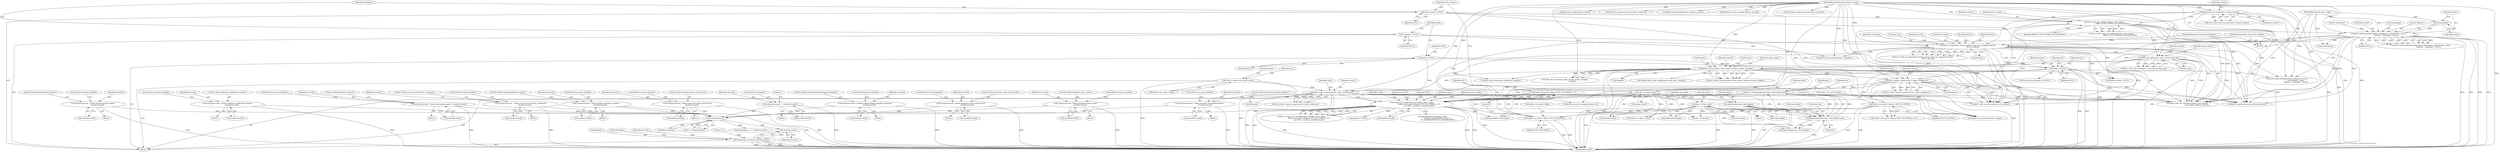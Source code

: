 digraph "0_krb5_cf1a0c411b2668c57c41e9c4efd15ba17b6b322c@API" {
"1000951" [label="(Call,strlen(strresult))"];
"1000915" [label="(Call,strlen(strresult))"];
"1000388" [label="(Call,strlcpy(strresult, \"Failed initializing auth context\",\n                sizeof(strresult)))"];
"1000456" [label="(Call,strlcpy(strresult, \"Failed replying to application request\",\n                sizeof(strresult)))"];
"1000497" [label="(Call,strlcpy(strresult, \"Failed decrypting request\", sizeof(strresult)))"];
"1000615" [label="(Call,strlcpy(strresult, \"Ticket must be derived from a password\",\n                sizeof(strresult)))"];
"1000437" [label="(Call,strlcpy(strresult, \"Failed reading application request\",\n                sizeof(strresult)))"];
"1000591" [label="(Call,strlcpy(strresult, \"Failed unparsing client name for log\",\n                sizeof(strresult)))"];
"1000897" [label="(Call,strlcpy(strresult, \"\", sizeof(strresult)))"];
"1000412" [label="(Call,strlcpy(strresult, \"Failed building kadmin/changepw principal\",\n                sizeof(strresult)))"];
"1000572" [label="(Call,strlcpy(strresult, \"Failed unparsing target name for log\",\n                        sizeof(strresult)))"];
"1000370" [label="(Call,strlcpy(strresult, \"Failed initializing auth context\",\n                sizeof(strresult)))"];
"1000634" [label="(Call,schpw_util_wrapper(server_handle, client, target,\n                             (ticket->enc_part2->flags & TKT_FLG_INITIAL) != 0,\n                             ptr, NULL, strresult, sizeof(strresult)))"];
"1000123" [label="(MethodParameterIn,void *server_handle)"];
"1000580" [label="(Call,krb5_unparse_name(context, client, &clientstr))"];
"1000559" [label="(Call,krb5_unparse_name(context, target, &targetstr))"];
"1000482" [label="(Call,krb5_rd_priv(context, auth_context, &cipher, &clear, &replay))"];
"1000445" [label="(Call,krb5_mk_rep(context, auth_context, &ap_rep))"];
"1000420" [label="(Call,krb5_rd_req(context, &auth_context, &ap_req, changepw, keytab,\n                      NULL, &ticket))"];
"1000396" [label="(Call,krb5_build_principal(context, &changepw, strlen(realm), realm,\n                               \"kadmin\", \"changepw\", NULL))"];
"1000378" [label="(Call,krb5_auth_con_setflags(context, auth_context,\n                                 KRB5_AUTH_CONTEXT_DO_SEQUENCE))"];
"1000360" [label="(Call,krb5_auth_con_init(context, &auth_context))"];
"1000122" [label="(MethodParameterIn,krb5_context context)"];
"1000149" [label="(Call,auth_context = NULL)"];
"1000400" [label="(Call,strlen(realm))"];
"1000124" [label="(MethodParameterIn,char *realm)"];
"1000153" [label="(Call,changepw = NULL)"];
"1000125" [label="(MethodParameterIn,krb5_keytab keytab)"];
"1000553" [label="(Call,target != NULL)"];
"1000158" [label="(Call,target = NULL)"];
"1000503" [label="(Call,client = ticket->enc_part2->client)"];
"1000638" [label="(Call,(ticket->enc_part2->flags & TKT_FLG_INITIAL) != 0)"];
"1000639" [label="(Call,ticket->enc_part2->flags & TKT_FLG_INITIAL)"];
"1000603" [label="(Call,ticket->enc_part2->flags & TKT_FLG_INITIAL)"];
"1000621" [label="(Call,ptr = k5memdup0(clear.data, clear.length, &ret))"];
"1000623" [label="(Call,k5memdup0(clear.data, clear.length, &ret))"];
"1000539" [label="(Call,zapfree(clear.data, clear.length))"];
"1000145" [label="(Call,clear = empty_data())"];
"1000546" [label="(Call,clear = *clear_data)"];
"1000533" [label="(Call,strlcpy(strresult, \"Failed decoding ChangePasswdData\",\n                    sizeof(strresult)))"];
"1000948" [label="(Call,memcpy(ptr, strresult, strlen(strresult)))"];
"1000923" [label="(Call,malloc(clear.length))"];
"1000457" [label="(Identifier,strresult)"];
"1000487" [label="(Call,&clear)"];
"1000913" [label="(Call,2 + strlen(strresult))"];
"1000389" [label="(Identifier,strresult)"];
"1000484" [label="(Identifier,auth_context)"];
"1000581" [label="(Identifier,context)"];
"1000538" [label="(ControlStructure,goto chpwfail;)"];
"1000160" [label="(Identifier,NULL)"];
"1000897" [label="(Call,strlcpy(strresult, \"\", sizeof(strresult)))"];
"1000609" [label="(Identifier,TKT_FLG_INITIAL)"];
"1000646" [label="(Literal,0)"];
"1000422" [label="(Call,&auth_context)"];
"1000630" [label="(Call,&ret)"];
"1000615" [label="(Call,strlcpy(strresult, \"Ticket must be derived from a password\",\n                sizeof(strresult)))"];
"1000943" [label="(Call,ptr++)"];
"1000533" [label="(Call,strlcpy(strresult, \"Failed decoding ChangePasswdData\",\n                    sizeof(strresult)))"];
"1000418" [label="(Call,ret = krb5_rd_req(context, &auth_context, &ap_req, changepw, keytab,\n                      NULL, &ticket))"];
"1000402" [label="(Identifier,realm)"];
"1000358" [label="(Call,ret = krb5_auth_con_init(context, &auth_context))"];
"1000578" [label="(Call,ret = krb5_unparse_name(context, client, &clientstr))"];
"1000611" [label="(Block,)"];
"1000427" [label="(Identifier,keytab)"];
"1000514" [label="(Block,)"];
"1000448" [label="(Call,&ap_rep)"];
"1000155" [label="(Identifier,NULL)"];
"1000371" [label="(Identifier,strresult)"];
"1000404" [label="(Literal,\"changepw\")"];
"1000390" [label="(Literal,\"Failed initializing auth context\")"];
"1001231" [label="(Call,krb5_free_ticket(context, ticket))"];
"1000645" [label="(Identifier,TKT_FLG_INITIAL)"];
"1000916" [label="(Identifier,strresult)"];
"1000582" [label="(Identifier,client)"];
"1000378" [label="(Call,krb5_auth_con_setflags(context, auth_context,\n                                 KRB5_AUTH_CONTEXT_DO_SEQUENCE))"];
"1000497" [label="(Call,strlcpy(strresult, \"Failed decrypting request\", sizeof(strresult)))"];
"1000575" [label="(Call,sizeof(strresult))"];
"1000485" [label="(Call,&cipher)"];
"1000898" [label="(Identifier,strresult)"];
"1000124" [label="(MethodParameterIn,char *realm)"];
"1000458" [label="(Literal,\"Failed replying to application request\")"];
"1000627" [label="(Call,clear.length)"];
"1000659" [label="(Call,zapfree(clear.data, clear.length))"];
"1000551" [label="(Identifier,clear_data)"];
"1000145" [label="(Call,clear = empty_data())"];
"1000656" [label="(Call,krb5_get_error_message(context, ret))"];
"1000493" [label="(Block,)"];
"1000483" [label="(Identifier,context)"];
"1000397" [label="(Identifier,context)"];
"1000948" [label="(Call,memcpy(ptr, strresult, strlen(strresult)))"];
"1000361" [label="(Identifier,context)"];
"1000489" [label="(Call,&replay)"];
"1000154" [label="(Identifier,changepw)"];
"1000635" [label="(Identifier,server_handle)"];
"1000151" [label="(Identifier,NULL)"];
"1000623" [label="(Call,k5memdup0(clear.data, clear.length, &ret))"];
"1000388" [label="(Call,strlcpy(strresult, \"Failed initializing auth context\",\n                sizeof(strresult)))"];
"1000604" [label="(Call,ticket->enc_part2->flags)"];
"1000633" [label="(Identifier,ret)"];
"1000529" [label="(Block,)"];
"1000500" [label="(Call,sizeof(strresult))"];
"1000149" [label="(Call,auth_context = NULL)"];
"1000902" [label="(ControlStructure,break;)"];
"1001249" [label="(Call,krb5_free_unparsed_name(context, targetstr))"];
"1000534" [label="(Identifier,strresult)"];
"1000877" [label="(Block,)"];
"1001119" [label="(Call,krb5_free_principal(context, krberror.server))"];
"1000559" [label="(Call,krb5_unparse_name(context, target, &targetstr))"];
"1000381" [label="(Identifier,KRB5_AUTH_CONTEXT_DO_SEQUENCE)"];
"1001238" [label="(Call,free(clear.data))"];
"1000813" [label="(Call,target == NULL)"];
"1001225" [label="(Call,krb5_auth_con_free(context, auth_context))"];
"1000554" [label="(Identifier,target)"];
"1000518" [label="(Call,decode_krb5_setpw_req(&clear, &clear_data, &target))"];
"1000125" [label="(MethodParameterIn,krb5_keytab keytab)"];
"1000366" [label="(Block,)"];
"1000952" [label="(Identifier,strresult)"];
"1000394" [label="(Call,ret = krb5_build_principal(context, &changepw, strlen(realm), realm,\n                               \"kadmin\", \"changepw\", NULL))"];
"1000398" [label="(Call,&changepw)"];
"1000637" [label="(Identifier,target)"];
"1001255" [label="(Call,krb5_free_error_message(context, errmsg))"];
"1000949" [label="(Identifier,ptr)"];
"1000401" [label="(Identifier,realm)"];
"1000568" [label="(Block,)"];
"1000480" [label="(Call,ret = krb5_rd_priv(context, auth_context, &cipher, &clear, &replay))"];
"1000536" [label="(Call,sizeof(strresult))"];
"1000499" [label="(Literal,\"Failed decrypting request\")"];
"1001246" [label="(Call,krb5_free_principal(context, target))"];
"1000370" [label="(Call,strlcpy(strresult, \"Failed initializing auth context\",\n                sizeof(strresult)))"];
"1000123" [label="(MethodParameterIn,void *server_handle)"];
"1000376" [label="(Call,ret = krb5_auth_con_setflags(context, auth_context,\n                                 KRB5_AUTH_CONTEXT_DO_SEQUENCE))"];
"1000547" [label="(Identifier,clear)"];
"1000963" [label="(Call,krb5_auth_con_setaddrs(context, auth_context,\n                                     local_faddr->address, NULL))"];
"1000428" [label="(Identifier,NULL)"];
"1000649" [label="(Identifier,strresult)"];
"1000445" [label="(Call,krb5_mk_rep(context, auth_context, &ap_rep))"];
"1000439" [label="(Literal,\"Failed reading application request\")"];
"1000577" [label="(ControlStructure,goto chpwfail;)"];
"1000899" [label="(Literal,\"\")"];
"1000572" [label="(Call,strlcpy(strresult, \"Failed unparsing target name for log\",\n                        sizeof(strresult)))"];
"1001041" [label="(Call,krb5_timeofday(context, &krberror.stime))"];
"1001252" [label="(Call,krb5_free_unparsed_name(context, clientstr))"];
"1000130" [label="(Block,)"];
"1000440" [label="(Call,sizeof(strresult))"];
"1000594" [label="(Call,sizeof(strresult))"];
"1000158" [label="(Call,target = NULL)"];
"1000426" [label="(Identifier,changepw)"];
"1000552" [label="(ControlStructure,if (target != NULL))"];
"1000512" [label="(Identifier,vno)"];
"1000985" [label="(Call,krb5_mk_priv(context, auth_context, &clear, &cipher,\n                               &replay))"];
"1000648" [label="(Identifier,NULL)"];
"1001084" [label="(Call,krb5_build_principal(context, &krberror.server,\n                                   strlen(realm), realm,\n                                   \"kadmin\", \"changepw\", NULL))"];
"1000591" [label="(Call,strlcpy(strresult, \"Failed unparsing client name for log\",\n                sizeof(strresult)))"];
"1000412" [label="(Call,strlcpy(strresult, \"Failed building kadmin/changepw principal\",\n                sizeof(strresult)))"];
"1000580" [label="(Call,krb5_unparse_name(context, client, &clientstr))"];
"1000159" [label="(Identifier,target)"];
"1000558" [label="(Identifier,ret)"];
"1000379" [label="(Identifier,context)"];
"1000639" [label="(Call,ticket->enc_part2->flags & TKT_FLG_INITIAL)"];
"1000616" [label="(Identifier,strresult)"];
"1000951" [label="(Call,strlen(strresult))"];
"1000420" [label="(Call,krb5_rd_req(context, &auth_context, &ap_req, changepw, keytab,\n                      NULL, &ticket))"];
"1000504" [label="(Identifier,client)"];
"1000618" [label="(Call,sizeof(strresult))"];
"1001106" [label="(Call,krberror.e_data = clear)"];
"1000122" [label="(MethodParameterIn,krb5_context context)"];
"1000540" [label="(Call,clear.data)"];
"1000380" [label="(Identifier,auth_context)"];
"1000414" [label="(Literal,\"Failed building kadmin/changepw principal\")"];
"1000503" [label="(Call,client = ticket->enc_part2->client)"];
"1001113" [label="(Call,krb5_mk_error(context, &krberror, &cipher))"];
"1000446" [label="(Identifier,context)"];
"1001090" [label="(Call,strlen(realm))"];
"1000617" [label="(Literal,\"Ticket must be derived from a password\")"];
"1000147" [label="(Call,empty_data())"];
"1000638" [label="(Call,(ticket->enc_part2->flags & TKT_FLG_INITIAL) != 0)"];
"1000150" [label="(Identifier,auth_context)"];
"1000539" [label="(Call,zapfree(clear.data, clear.length))"];
"1000384" [label="(Block,)"];
"1000456" [label="(Call,strlcpy(strresult, \"Failed replying to application request\",\n                sizeof(strresult)))"];
"1000373" [label="(Call,sizeof(strresult))"];
"1000560" [label="(Identifier,context)"];
"1000417" [label="(ControlStructure,goto chpwfail;)"];
"1001260" [label="(MethodReturn,RET)"];
"1000372" [label="(Literal,\"Failed initializing auth context\")"];
"1000592" [label="(Identifier,strresult)"];
"1000393" [label="(ControlStructure,goto chpwfail;)"];
"1000610" [label="(Literal,0)"];
"1000535" [label="(Literal,\"Failed decoding ChangePasswdData\")"];
"1000650" [label="(Call,sizeof(strresult))"];
"1000396" [label="(Call,krb5_build_principal(context, &changepw, strlen(realm), realm,\n                               \"kadmin\", \"changepw\", NULL))"];
"1000452" [label="(Block,)"];
"1000561" [label="(Identifier,target)"];
"1000360" [label="(Call,krb5_auth_con_init(context, &auth_context))"];
"1000153" [label="(Call,changepw = NULL)"];
"1000459" [label="(Call,sizeof(strresult))"];
"1000557" [label="(Call,ret = krb5_unparse_name(context, target, &targetstr))"];
"1000622" [label="(Identifier,ptr)"];
"1000553" [label="(Call,target != NULL)"];
"1000505" [label="(Call,ticket->enc_part2->client)"];
"1000502" [label="(ControlStructure,goto chpwfail;)"];
"1000362" [label="(Call,&auth_context)"];
"1000596" [label="(ControlStructure,goto chpwfail;)"];
"1000573" [label="(Identifier,strresult)"];
"1000443" [label="(Call,ret = krb5_mk_rep(context, auth_context, &ap_rep))"];
"1000424" [label="(Call,&ap_req)"];
"1001228" [label="(Call,krb5_free_principal(context, changepw))"];
"1000403" [label="(Literal,\"kadmin\")"];
"1000603" [label="(Call,ticket->enc_part2->flags & TKT_FLG_INITIAL)"];
"1000543" [label="(Call,clear.length)"];
"1000498" [label="(Identifier,strresult)"];
"1000562" [label="(Call,&targetstr)"];
"1000438" [label="(Identifier,strresult)"];
"1000482" [label="(Call,krb5_rd_priv(context, auth_context, &cipher, &clear, &replay))"];
"1000163" [label="(Identifier,ticket)"];
"1000915" [label="(Call,strlen(strresult))"];
"1000447" [label="(Identifier,auth_context)"];
"1000636" [label="(Identifier,client)"];
"1000634" [label="(Call,schpw_util_wrapper(server_handle, client, target,\n                             (ticket->enc_part2->flags & TKT_FLG_INITIAL) != 0,\n                             ptr, NULL, strresult, sizeof(strresult)))"];
"1000624" [label="(Call,clear.data)"];
"1000408" [label="(Block,)"];
"1000546" [label="(Call,clear = *clear_data)"];
"1000400" [label="(Call,strlen(realm))"];
"1000437" [label="(Call,strlcpy(strresult, \"Failed reading application request\",\n                sizeof(strresult)))"];
"1001077" [label="(Call,krberror.client = NULL)"];
"1000461" [label="(ControlStructure,goto chpwfail;)"];
"1000548" [label="(Call,*clear_data)"];
"1000413" [label="(Identifier,strresult)"];
"1000583" [label="(Call,&clientstr)"];
"1000620" [label="(ControlStructure,goto chpwfail;)"];
"1000785" [label="(Call,getnameinfo(ss2sa(&ss), salen,\n                    addrbuf, sizeof(addrbuf), NULL, 0,\n                    NI_NUMERICHOST | NI_NUMERICSERV))"];
"1000593" [label="(Literal,\"Failed unparsing client name for log\")"];
"1000602" [label="(Call,(ticket->enc_part2->flags & TKT_FLG_INITIAL) == 0)"];
"1000574" [label="(Literal,\"Failed unparsing target name for log\")"];
"1000433" [label="(Block,)"];
"1000442" [label="(ControlStructure,goto chpwfail;)"];
"1000587" [label="(Block,)"];
"1000429" [label="(Call,&ticket)"];
"1000579" [label="(Identifier,ret)"];
"1000632" [label="(Call,ret = schpw_util_wrapper(server_handle, client, target,\n                             (ticket->enc_part2->flags & TKT_FLG_INITIAL) != 0,\n                             ptr, NULL, strresult, sizeof(strresult)))"];
"1000900" [label="(Call,sizeof(strresult))"];
"1000391" [label="(Call,sizeof(strresult))"];
"1000555" [label="(Identifier,NULL)"];
"1000621" [label="(Call,ptr = k5memdup0(clear.data, clear.length, &ret))"];
"1000415" [label="(Call,sizeof(strresult))"];
"1000421" [label="(Identifier,context)"];
"1000647" [label="(Identifier,ptr)"];
"1000909" [label="(Call,clear.length = 2 + strlen(strresult))"];
"1000927" [label="(Call,ptr = clear.data)"];
"1000375" [label="(ControlStructure,goto chpwfail;)"];
"1000405" [label="(Identifier,NULL)"];
"1000640" [label="(Call,ticket->enc_part2->flags)"];
"1000954" [label="(Identifier,cipher)"];
"1000950" [label="(Identifier,strresult)"];
"1000666" [label="(Call,zapfree(ptr, clear.length))"];
"1000146" [label="(Identifier,clear)"];
"1000951" -> "1000948"  [label="AST: "];
"1000951" -> "1000952"  [label="CFG: "];
"1000952" -> "1000951"  [label="AST: "];
"1000948" -> "1000951"  [label="CFG: "];
"1000951" -> "1000948"  [label="DDG: "];
"1000915" -> "1000951"  [label="DDG: "];
"1000915" -> "1000913"  [label="AST: "];
"1000915" -> "1000916"  [label="CFG: "];
"1000916" -> "1000915"  [label="AST: "];
"1000913" -> "1000915"  [label="CFG: "];
"1000915" -> "1000909"  [label="DDG: "];
"1000915" -> "1000913"  [label="DDG: "];
"1000388" -> "1000915"  [label="DDG: "];
"1000456" -> "1000915"  [label="DDG: "];
"1000497" -> "1000915"  [label="DDG: "];
"1000615" -> "1000915"  [label="DDG: "];
"1000437" -> "1000915"  [label="DDG: "];
"1000591" -> "1000915"  [label="DDG: "];
"1000897" -> "1000915"  [label="DDG: "];
"1000412" -> "1000915"  [label="DDG: "];
"1000572" -> "1000915"  [label="DDG: "];
"1000370" -> "1000915"  [label="DDG: "];
"1000634" -> "1000915"  [label="DDG: "];
"1000533" -> "1000915"  [label="DDG: "];
"1000388" -> "1000384"  [label="AST: "];
"1000388" -> "1000391"  [label="CFG: "];
"1000389" -> "1000388"  [label="AST: "];
"1000390" -> "1000388"  [label="AST: "];
"1000391" -> "1000388"  [label="AST: "];
"1000393" -> "1000388"  [label="CFG: "];
"1000388" -> "1001260"  [label="DDG: "];
"1000456" -> "1000452"  [label="AST: "];
"1000456" -> "1000459"  [label="CFG: "];
"1000457" -> "1000456"  [label="AST: "];
"1000458" -> "1000456"  [label="AST: "];
"1000459" -> "1000456"  [label="AST: "];
"1000461" -> "1000456"  [label="CFG: "];
"1000456" -> "1001260"  [label="DDG: "];
"1000497" -> "1000493"  [label="AST: "];
"1000497" -> "1000500"  [label="CFG: "];
"1000498" -> "1000497"  [label="AST: "];
"1000499" -> "1000497"  [label="AST: "];
"1000500" -> "1000497"  [label="AST: "];
"1000502" -> "1000497"  [label="CFG: "];
"1000497" -> "1001260"  [label="DDG: "];
"1000615" -> "1000611"  [label="AST: "];
"1000615" -> "1000618"  [label="CFG: "];
"1000616" -> "1000615"  [label="AST: "];
"1000617" -> "1000615"  [label="AST: "];
"1000618" -> "1000615"  [label="AST: "];
"1000620" -> "1000615"  [label="CFG: "];
"1000615" -> "1001260"  [label="DDG: "];
"1000437" -> "1000433"  [label="AST: "];
"1000437" -> "1000440"  [label="CFG: "];
"1000438" -> "1000437"  [label="AST: "];
"1000439" -> "1000437"  [label="AST: "];
"1000440" -> "1000437"  [label="AST: "];
"1000442" -> "1000437"  [label="CFG: "];
"1000437" -> "1001260"  [label="DDG: "];
"1000591" -> "1000587"  [label="AST: "];
"1000591" -> "1000594"  [label="CFG: "];
"1000592" -> "1000591"  [label="AST: "];
"1000593" -> "1000591"  [label="AST: "];
"1000594" -> "1000591"  [label="AST: "];
"1000596" -> "1000591"  [label="CFG: "];
"1000591" -> "1001260"  [label="DDG: "];
"1000897" -> "1000877"  [label="AST: "];
"1000897" -> "1000900"  [label="CFG: "];
"1000898" -> "1000897"  [label="AST: "];
"1000899" -> "1000897"  [label="AST: "];
"1000900" -> "1000897"  [label="AST: "];
"1000902" -> "1000897"  [label="CFG: "];
"1000897" -> "1001260"  [label="DDG: "];
"1000412" -> "1000408"  [label="AST: "];
"1000412" -> "1000415"  [label="CFG: "];
"1000413" -> "1000412"  [label="AST: "];
"1000414" -> "1000412"  [label="AST: "];
"1000415" -> "1000412"  [label="AST: "];
"1000417" -> "1000412"  [label="CFG: "];
"1000412" -> "1001260"  [label="DDG: "];
"1000572" -> "1000568"  [label="AST: "];
"1000572" -> "1000575"  [label="CFG: "];
"1000573" -> "1000572"  [label="AST: "];
"1000574" -> "1000572"  [label="AST: "];
"1000575" -> "1000572"  [label="AST: "];
"1000577" -> "1000572"  [label="CFG: "];
"1000572" -> "1001260"  [label="DDG: "];
"1000370" -> "1000366"  [label="AST: "];
"1000370" -> "1000373"  [label="CFG: "];
"1000371" -> "1000370"  [label="AST: "];
"1000372" -> "1000370"  [label="AST: "];
"1000373" -> "1000370"  [label="AST: "];
"1000375" -> "1000370"  [label="CFG: "];
"1000370" -> "1001260"  [label="DDG: "];
"1000634" -> "1000632"  [label="AST: "];
"1000634" -> "1000650"  [label="CFG: "];
"1000635" -> "1000634"  [label="AST: "];
"1000636" -> "1000634"  [label="AST: "];
"1000637" -> "1000634"  [label="AST: "];
"1000638" -> "1000634"  [label="AST: "];
"1000647" -> "1000634"  [label="AST: "];
"1000648" -> "1000634"  [label="AST: "];
"1000649" -> "1000634"  [label="AST: "];
"1000650" -> "1000634"  [label="AST: "];
"1000632" -> "1000634"  [label="CFG: "];
"1000634" -> "1001260"  [label="DDG: "];
"1000634" -> "1001260"  [label="DDG: "];
"1000634" -> "1001260"  [label="DDG: "];
"1000634" -> "1000632"  [label="DDG: "];
"1000634" -> "1000632"  [label="DDG: "];
"1000634" -> "1000632"  [label="DDG: "];
"1000634" -> "1000632"  [label="DDG: "];
"1000634" -> "1000632"  [label="DDG: "];
"1000634" -> "1000632"  [label="DDG: "];
"1000634" -> "1000632"  [label="DDG: "];
"1000123" -> "1000634"  [label="DDG: "];
"1000580" -> "1000634"  [label="DDG: "];
"1000158" -> "1000634"  [label="DDG: "];
"1000553" -> "1000634"  [label="DDG: "];
"1000553" -> "1000634"  [label="DDG: "];
"1000559" -> "1000634"  [label="DDG: "];
"1000638" -> "1000634"  [label="DDG: "];
"1000638" -> "1000634"  [label="DDG: "];
"1000621" -> "1000634"  [label="DDG: "];
"1000420" -> "1000634"  [label="DDG: "];
"1000634" -> "1000666"  [label="DDG: "];
"1000634" -> "1000785"  [label="DDG: "];
"1000634" -> "1000813"  [label="DDG: "];
"1000634" -> "1001246"  [label="DDG: "];
"1000123" -> "1000121"  [label="AST: "];
"1000123" -> "1001260"  [label="DDG: "];
"1000580" -> "1000578"  [label="AST: "];
"1000580" -> "1000583"  [label="CFG: "];
"1000581" -> "1000580"  [label="AST: "];
"1000582" -> "1000580"  [label="AST: "];
"1000583" -> "1000580"  [label="AST: "];
"1000578" -> "1000580"  [label="CFG: "];
"1000580" -> "1001260"  [label="DDG: "];
"1000580" -> "1001260"  [label="DDG: "];
"1000580" -> "1000578"  [label="DDG: "];
"1000580" -> "1000578"  [label="DDG: "];
"1000580" -> "1000578"  [label="DDG: "];
"1000559" -> "1000580"  [label="DDG: "];
"1000482" -> "1000580"  [label="DDG: "];
"1000122" -> "1000580"  [label="DDG: "];
"1000503" -> "1000580"  [label="DDG: "];
"1000580" -> "1000656"  [label="DDG: "];
"1000580" -> "1000963"  [label="DDG: "];
"1000580" -> "1001041"  [label="DDG: "];
"1000580" -> "1001225"  [label="DDG: "];
"1000559" -> "1000557"  [label="AST: "];
"1000559" -> "1000562"  [label="CFG: "];
"1000560" -> "1000559"  [label="AST: "];
"1000561" -> "1000559"  [label="AST: "];
"1000562" -> "1000559"  [label="AST: "];
"1000557" -> "1000559"  [label="CFG: "];
"1000559" -> "1001260"  [label="DDG: "];
"1000559" -> "1000557"  [label="DDG: "];
"1000559" -> "1000557"  [label="DDG: "];
"1000559" -> "1000557"  [label="DDG: "];
"1000482" -> "1000559"  [label="DDG: "];
"1000122" -> "1000559"  [label="DDG: "];
"1000553" -> "1000559"  [label="DDG: "];
"1000559" -> "1000963"  [label="DDG: "];
"1000559" -> "1001041"  [label="DDG: "];
"1000559" -> "1001225"  [label="DDG: "];
"1000559" -> "1001246"  [label="DDG: "];
"1000482" -> "1000480"  [label="AST: "];
"1000482" -> "1000489"  [label="CFG: "];
"1000483" -> "1000482"  [label="AST: "];
"1000484" -> "1000482"  [label="AST: "];
"1000485" -> "1000482"  [label="AST: "];
"1000487" -> "1000482"  [label="AST: "];
"1000489" -> "1000482"  [label="AST: "];
"1000480" -> "1000482"  [label="CFG: "];
"1000482" -> "1001260"  [label="DDG: "];
"1000482" -> "1001260"  [label="DDG: "];
"1000482" -> "1001260"  [label="DDG: "];
"1000482" -> "1000480"  [label="DDG: "];
"1000482" -> "1000480"  [label="DDG: "];
"1000482" -> "1000480"  [label="DDG: "];
"1000482" -> "1000480"  [label="DDG: "];
"1000482" -> "1000480"  [label="DDG: "];
"1000445" -> "1000482"  [label="DDG: "];
"1000445" -> "1000482"  [label="DDG: "];
"1000122" -> "1000482"  [label="DDG: "];
"1000482" -> "1000518"  [label="DDG: "];
"1000482" -> "1000963"  [label="DDG: "];
"1000482" -> "1000963"  [label="DDG: "];
"1000482" -> "1000985"  [label="DDG: "];
"1000482" -> "1000985"  [label="DDG: "];
"1000482" -> "1000985"  [label="DDG: "];
"1000482" -> "1001041"  [label="DDG: "];
"1000482" -> "1001113"  [label="DDG: "];
"1000482" -> "1001225"  [label="DDG: "];
"1000482" -> "1001225"  [label="DDG: "];
"1000445" -> "1000443"  [label="AST: "];
"1000445" -> "1000448"  [label="CFG: "];
"1000446" -> "1000445"  [label="AST: "];
"1000447" -> "1000445"  [label="AST: "];
"1000448" -> "1000445"  [label="AST: "];
"1000443" -> "1000445"  [label="CFG: "];
"1000445" -> "1001260"  [label="DDG: "];
"1000445" -> "1000443"  [label="DDG: "];
"1000445" -> "1000443"  [label="DDG: "];
"1000445" -> "1000443"  [label="DDG: "];
"1000420" -> "1000445"  [label="DDG: "];
"1000122" -> "1000445"  [label="DDG: "];
"1000378" -> "1000445"  [label="DDG: "];
"1000445" -> "1000963"  [label="DDG: "];
"1000445" -> "1000963"  [label="DDG: "];
"1000445" -> "1001041"  [label="DDG: "];
"1000445" -> "1001225"  [label="DDG: "];
"1000445" -> "1001225"  [label="DDG: "];
"1000420" -> "1000418"  [label="AST: "];
"1000420" -> "1000429"  [label="CFG: "];
"1000421" -> "1000420"  [label="AST: "];
"1000422" -> "1000420"  [label="AST: "];
"1000424" -> "1000420"  [label="AST: "];
"1000426" -> "1000420"  [label="AST: "];
"1000427" -> "1000420"  [label="AST: "];
"1000428" -> "1000420"  [label="AST: "];
"1000429" -> "1000420"  [label="AST: "];
"1000418" -> "1000420"  [label="CFG: "];
"1000420" -> "1001260"  [label="DDG: "];
"1000420" -> "1001260"  [label="DDG: "];
"1000420" -> "1001260"  [label="DDG: "];
"1000420" -> "1001260"  [label="DDG: "];
"1000420" -> "1001260"  [label="DDG: "];
"1000420" -> "1000418"  [label="DDG: "];
"1000420" -> "1000418"  [label="DDG: "];
"1000420" -> "1000418"  [label="DDG: "];
"1000420" -> "1000418"  [label="DDG: "];
"1000420" -> "1000418"  [label="DDG: "];
"1000420" -> "1000418"  [label="DDG: "];
"1000420" -> "1000418"  [label="DDG: "];
"1000396" -> "1000420"  [label="DDG: "];
"1000396" -> "1000420"  [label="DDG: "];
"1000122" -> "1000420"  [label="DDG: "];
"1000360" -> "1000420"  [label="DDG: "];
"1000153" -> "1000420"  [label="DDG: "];
"1000125" -> "1000420"  [label="DDG: "];
"1000420" -> "1000553"  [label="DDG: "];
"1000420" -> "1000963"  [label="DDG: "];
"1000420" -> "1000963"  [label="DDG: "];
"1000420" -> "1001041"  [label="DDG: "];
"1000420" -> "1001077"  [label="DDG: "];
"1000420" -> "1001084"  [label="DDG: "];
"1000420" -> "1001225"  [label="DDG: "];
"1000420" -> "1001228"  [label="DDG: "];
"1000396" -> "1000394"  [label="AST: "];
"1000396" -> "1000405"  [label="CFG: "];
"1000397" -> "1000396"  [label="AST: "];
"1000398" -> "1000396"  [label="AST: "];
"1000400" -> "1000396"  [label="AST: "];
"1000402" -> "1000396"  [label="AST: "];
"1000403" -> "1000396"  [label="AST: "];
"1000404" -> "1000396"  [label="AST: "];
"1000405" -> "1000396"  [label="AST: "];
"1000394" -> "1000396"  [label="CFG: "];
"1000396" -> "1001260"  [label="DDG: "];
"1000396" -> "1001260"  [label="DDG: "];
"1000396" -> "1001260"  [label="DDG: "];
"1000396" -> "1001260"  [label="DDG: "];
"1000396" -> "1000394"  [label="DDG: "];
"1000396" -> "1000394"  [label="DDG: "];
"1000396" -> "1000394"  [label="DDG: "];
"1000396" -> "1000394"  [label="DDG: "];
"1000396" -> "1000394"  [label="DDG: "];
"1000396" -> "1000394"  [label="DDG: "];
"1000396" -> "1000394"  [label="DDG: "];
"1000378" -> "1000396"  [label="DDG: "];
"1000122" -> "1000396"  [label="DDG: "];
"1000400" -> "1000396"  [label="DDG: "];
"1000124" -> "1000396"  [label="DDG: "];
"1000396" -> "1000963"  [label="DDG: "];
"1000396" -> "1000963"  [label="DDG: "];
"1000396" -> "1001041"  [label="DDG: "];
"1000396" -> "1001077"  [label="DDG: "];
"1000396" -> "1001090"  [label="DDG: "];
"1000396" -> "1001084"  [label="DDG: "];
"1000396" -> "1001225"  [label="DDG: "];
"1000378" -> "1000376"  [label="AST: "];
"1000378" -> "1000381"  [label="CFG: "];
"1000379" -> "1000378"  [label="AST: "];
"1000380" -> "1000378"  [label="AST: "];
"1000381" -> "1000378"  [label="AST: "];
"1000376" -> "1000378"  [label="CFG: "];
"1000378" -> "1001260"  [label="DDG: "];
"1000378" -> "1000376"  [label="DDG: "];
"1000378" -> "1000376"  [label="DDG: "];
"1000378" -> "1000376"  [label="DDG: "];
"1000360" -> "1000378"  [label="DDG: "];
"1000122" -> "1000378"  [label="DDG: "];
"1000149" -> "1000378"  [label="DDG: "];
"1000378" -> "1000963"  [label="DDG: "];
"1000378" -> "1000963"  [label="DDG: "];
"1000378" -> "1001041"  [label="DDG: "];
"1000378" -> "1001225"  [label="DDG: "];
"1000378" -> "1001225"  [label="DDG: "];
"1000360" -> "1000358"  [label="AST: "];
"1000360" -> "1000362"  [label="CFG: "];
"1000361" -> "1000360"  [label="AST: "];
"1000362" -> "1000360"  [label="AST: "];
"1000358" -> "1000360"  [label="CFG: "];
"1000360" -> "1001260"  [label="DDG: "];
"1000360" -> "1000358"  [label="DDG: "];
"1000360" -> "1000358"  [label="DDG: "];
"1000122" -> "1000360"  [label="DDG: "];
"1000360" -> "1000963"  [label="DDG: "];
"1000360" -> "1001041"  [label="DDG: "];
"1000360" -> "1001225"  [label="DDG: "];
"1000122" -> "1000121"  [label="AST: "];
"1000122" -> "1001260"  [label="DDG: "];
"1000122" -> "1000656"  [label="DDG: "];
"1000122" -> "1000963"  [label="DDG: "];
"1000122" -> "1000985"  [label="DDG: "];
"1000122" -> "1001041"  [label="DDG: "];
"1000122" -> "1001084"  [label="DDG: "];
"1000122" -> "1001113"  [label="DDG: "];
"1000122" -> "1001119"  [label="DDG: "];
"1000122" -> "1001225"  [label="DDG: "];
"1000122" -> "1001228"  [label="DDG: "];
"1000122" -> "1001231"  [label="DDG: "];
"1000122" -> "1001246"  [label="DDG: "];
"1000122" -> "1001249"  [label="DDG: "];
"1000122" -> "1001252"  [label="DDG: "];
"1000122" -> "1001255"  [label="DDG: "];
"1000149" -> "1000130"  [label="AST: "];
"1000149" -> "1000151"  [label="CFG: "];
"1000150" -> "1000149"  [label="AST: "];
"1000151" -> "1000149"  [label="AST: "];
"1000154" -> "1000149"  [label="CFG: "];
"1000149" -> "1000963"  [label="DDG: "];
"1000149" -> "1001225"  [label="DDG: "];
"1000400" -> "1000401"  [label="CFG: "];
"1000401" -> "1000400"  [label="AST: "];
"1000402" -> "1000400"  [label="CFG: "];
"1000124" -> "1000400"  [label="DDG: "];
"1000124" -> "1000121"  [label="AST: "];
"1000124" -> "1001260"  [label="DDG: "];
"1000124" -> "1001090"  [label="DDG: "];
"1000124" -> "1001084"  [label="DDG: "];
"1000153" -> "1000130"  [label="AST: "];
"1000153" -> "1000155"  [label="CFG: "];
"1000154" -> "1000153"  [label="AST: "];
"1000155" -> "1000153"  [label="AST: "];
"1000159" -> "1000153"  [label="CFG: "];
"1000153" -> "1001228"  [label="DDG: "];
"1000125" -> "1000121"  [label="AST: "];
"1000125" -> "1001260"  [label="DDG: "];
"1000553" -> "1000552"  [label="AST: "];
"1000553" -> "1000555"  [label="CFG: "];
"1000554" -> "1000553"  [label="AST: "];
"1000555" -> "1000553"  [label="AST: "];
"1000558" -> "1000553"  [label="CFG: "];
"1000579" -> "1000553"  [label="CFG: "];
"1000553" -> "1001260"  [label="DDG: "];
"1000553" -> "1001260"  [label="DDG: "];
"1000158" -> "1000553"  [label="DDG: "];
"1000553" -> "1000963"  [label="DDG: "];
"1000553" -> "1001077"  [label="DDG: "];
"1000553" -> "1001084"  [label="DDG: "];
"1000553" -> "1001246"  [label="DDG: "];
"1000158" -> "1000130"  [label="AST: "];
"1000158" -> "1000160"  [label="CFG: "];
"1000159" -> "1000158"  [label="AST: "];
"1000160" -> "1000158"  [label="AST: "];
"1000163" -> "1000158"  [label="CFG: "];
"1000158" -> "1001246"  [label="DDG: "];
"1000503" -> "1000130"  [label="AST: "];
"1000503" -> "1000505"  [label="CFG: "];
"1000504" -> "1000503"  [label="AST: "];
"1000505" -> "1000503"  [label="AST: "];
"1000512" -> "1000503"  [label="CFG: "];
"1000503" -> "1001260"  [label="DDG: "];
"1000503" -> "1001260"  [label="DDG: "];
"1000638" -> "1000646"  [label="CFG: "];
"1000639" -> "1000638"  [label="AST: "];
"1000646" -> "1000638"  [label="AST: "];
"1000647" -> "1000638"  [label="CFG: "];
"1000638" -> "1001260"  [label="DDG: "];
"1000639" -> "1000638"  [label="DDG: "];
"1000639" -> "1000638"  [label="DDG: "];
"1000639" -> "1000645"  [label="CFG: "];
"1000640" -> "1000639"  [label="AST: "];
"1000645" -> "1000639"  [label="AST: "];
"1000646" -> "1000639"  [label="CFG: "];
"1000639" -> "1001260"  [label="DDG: "];
"1000639" -> "1001260"  [label="DDG: "];
"1000603" -> "1000639"  [label="DDG: "];
"1000603" -> "1000639"  [label="DDG: "];
"1000603" -> "1000602"  [label="AST: "];
"1000603" -> "1000609"  [label="CFG: "];
"1000604" -> "1000603"  [label="AST: "];
"1000609" -> "1000603"  [label="AST: "];
"1000610" -> "1000603"  [label="CFG: "];
"1000603" -> "1001260"  [label="DDG: "];
"1000603" -> "1001260"  [label="DDG: "];
"1000603" -> "1000602"  [label="DDG: "];
"1000603" -> "1000602"  [label="DDG: "];
"1000621" -> "1000130"  [label="AST: "];
"1000621" -> "1000623"  [label="CFG: "];
"1000622" -> "1000621"  [label="AST: "];
"1000623" -> "1000621"  [label="AST: "];
"1000633" -> "1000621"  [label="CFG: "];
"1000621" -> "1001260"  [label="DDG: "];
"1000623" -> "1000621"  [label="DDG: "];
"1000623" -> "1000621"  [label="DDG: "];
"1000623" -> "1000621"  [label="DDG: "];
"1000623" -> "1000630"  [label="CFG: "];
"1000624" -> "1000623"  [label="AST: "];
"1000627" -> "1000623"  [label="AST: "];
"1000630" -> "1000623"  [label="AST: "];
"1000623" -> "1001260"  [label="DDG: "];
"1000539" -> "1000623"  [label="DDG: "];
"1000539" -> "1000623"  [label="DDG: "];
"1000546" -> "1000623"  [label="DDG: "];
"1000145" -> "1000623"  [label="DDG: "];
"1000623" -> "1000659"  [label="DDG: "];
"1000623" -> "1000659"  [label="DDG: "];
"1000539" -> "1000514"  [label="AST: "];
"1000539" -> "1000543"  [label="CFG: "];
"1000540" -> "1000539"  [label="AST: "];
"1000543" -> "1000539"  [label="AST: "];
"1000547" -> "1000539"  [label="CFG: "];
"1000539" -> "1001260"  [label="DDG: "];
"1000145" -> "1000539"  [label="DDG: "];
"1000145" -> "1000130"  [label="AST: "];
"1000145" -> "1000147"  [label="CFG: "];
"1000146" -> "1000145"  [label="AST: "];
"1000147" -> "1000145"  [label="AST: "];
"1000150" -> "1000145"  [label="CFG: "];
"1000145" -> "1001260"  [label="DDG: "];
"1000145" -> "1000659"  [label="DDG: "];
"1000145" -> "1000666"  [label="DDG: "];
"1000145" -> "1000923"  [label="DDG: "];
"1000145" -> "1000927"  [label="DDG: "];
"1000145" -> "1001106"  [label="DDG: "];
"1000145" -> "1001238"  [label="DDG: "];
"1000546" -> "1000514"  [label="AST: "];
"1000546" -> "1000548"  [label="CFG: "];
"1000547" -> "1000546"  [label="AST: "];
"1000548" -> "1000546"  [label="AST: "];
"1000551" -> "1000546"  [label="CFG: "];
"1000546" -> "1001260"  [label="DDG: "];
"1000546" -> "1001260"  [label="DDG: "];
"1000546" -> "1000659"  [label="DDG: "];
"1000546" -> "1000666"  [label="DDG: "];
"1000546" -> "1000923"  [label="DDG: "];
"1000546" -> "1000927"  [label="DDG: "];
"1000546" -> "1001106"  [label="DDG: "];
"1000546" -> "1001238"  [label="DDG: "];
"1000533" -> "1000529"  [label="AST: "];
"1000533" -> "1000536"  [label="CFG: "];
"1000534" -> "1000533"  [label="AST: "];
"1000535" -> "1000533"  [label="AST: "];
"1000536" -> "1000533"  [label="AST: "];
"1000538" -> "1000533"  [label="CFG: "];
"1000533" -> "1001260"  [label="DDG: "];
"1000948" -> "1000130"  [label="AST: "];
"1000949" -> "1000948"  [label="AST: "];
"1000950" -> "1000948"  [label="AST: "];
"1000954" -> "1000948"  [label="CFG: "];
"1000948" -> "1001260"  [label="DDG: "];
"1000948" -> "1001260"  [label="DDG: "];
"1000948" -> "1001260"  [label="DDG: "];
"1000948" -> "1001260"  [label="DDG: "];
"1000943" -> "1000948"  [label="DDG: "];
}
